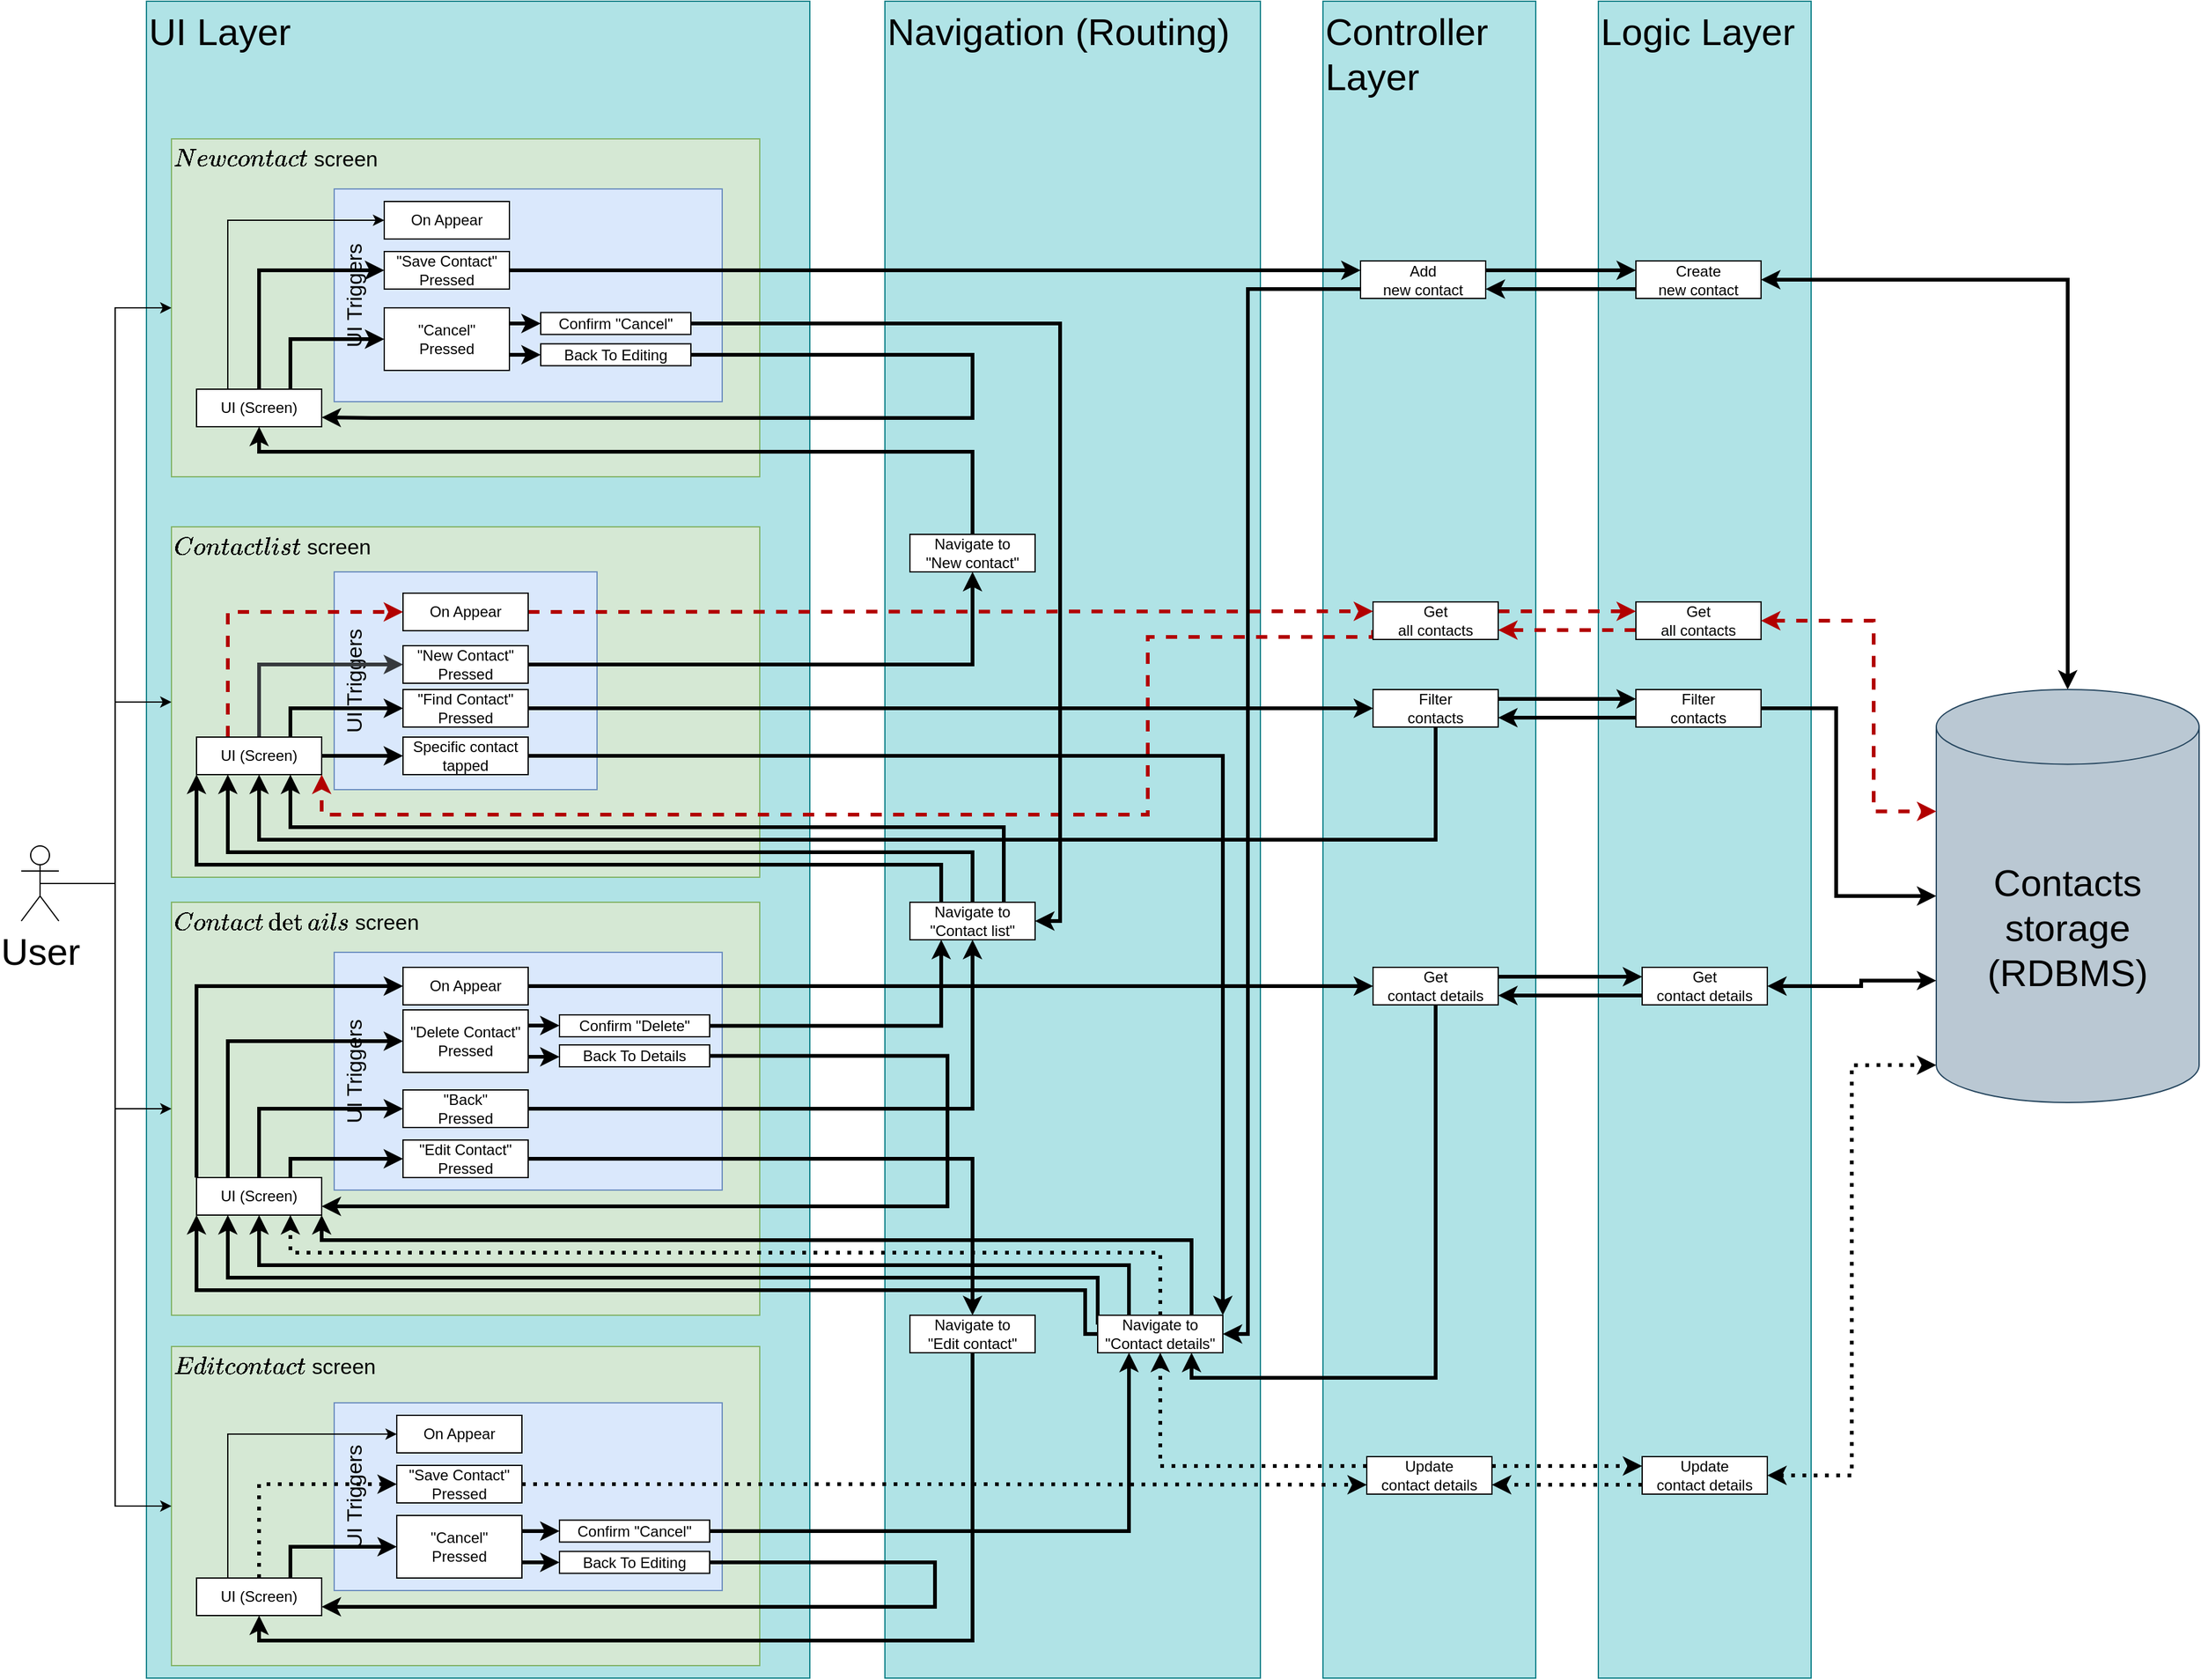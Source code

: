 <mxfile version="28.0.6">
  <diagram name="Page-1" id="2U7bx9sTgGIVZ18ZlF7P">
    <mxGraphModel dx="2534" dy="2519" grid="1" gridSize="10" guides="1" tooltips="1" connect="1" arrows="1" fold="1" page="1" pageScale="1" pageWidth="827" pageHeight="1169" math="0" shadow="0">
      <root>
        <mxCell id="0" />
        <mxCell id="1" parent="0" />
        <mxCell id="KaE88iM0_PVqmyiEvvHB-8" value="&lt;font style=&quot;font-size: 30px;&quot;&gt;Logic Layer&lt;/font&gt;" style="rounded=0;whiteSpace=wrap;html=1;align=left;verticalAlign=top;fillColor=#b0e3e6;strokeColor=#0e8088;" vertex="1" parent="1">
          <mxGeometry x="520" y="-600" width="170" height="1340" as="geometry" />
        </mxCell>
        <mxCell id="KaE88iM0_PVqmyiEvvHB-73" value="&lt;font style=&quot;font-size: 30px;&quot;&gt;Navigation (Routing)&lt;/font&gt;" style="rounded=0;whiteSpace=wrap;html=1;align=left;verticalAlign=top;fillColor=#b0e3e6;strokeColor=#0e8088;" vertex="1" parent="1">
          <mxGeometry x="-50" y="-600" width="300" height="1340" as="geometry" />
        </mxCell>
        <mxCell id="KaE88iM0_PVqmyiEvvHB-1" value="&lt;font style=&quot;font-size: 30px;&quot;&gt;UI Layer&lt;/font&gt;" style="rounded=0;whiteSpace=wrap;html=1;align=left;verticalAlign=top;fillColor=#b0e3e6;strokeColor=#0e8088;" vertex="1" parent="1">
          <mxGeometry x="-640" y="-600" width="530" height="1340" as="geometry" />
        </mxCell>
        <mxCell id="KaE88iM0_PVqmyiEvvHB-138" value="&lt;font style=&quot;font-size: 17px;&quot;&gt;`Edit contact` screen&lt;/font&gt;" style="rounded=0;whiteSpace=wrap;html=1;align=left;verticalAlign=top;fillColor=#d5e8d4;strokeColor=#82b366;" vertex="1" parent="1">
          <mxGeometry x="-620" y="475" width="470" height="255" as="geometry" />
        </mxCell>
        <mxCell id="KaE88iM0_PVqmyiEvvHB-140" value="&lt;font style=&quot;font-size: 17px;&quot;&gt;UI Triggers&lt;/font&gt;" style="rounded=0;whiteSpace=wrap;html=1;align=center;verticalAlign=top;fillColor=#dae8fc;strokeColor=#6c8ebf;horizontal=0;" vertex="1" parent="1">
          <mxGeometry x="-490" y="520" width="310" height="150" as="geometry" />
        </mxCell>
        <mxCell id="KaE88iM0_PVqmyiEvvHB-123" value="&lt;font style=&quot;font-size: 17px;&quot;&gt;`Contact details` screen&lt;/font&gt;" style="rounded=0;whiteSpace=wrap;html=1;align=left;verticalAlign=top;fillColor=#d5e8d4;strokeColor=#82b366;" vertex="1" parent="1">
          <mxGeometry x="-620" y="120" width="470" height="330" as="geometry" />
        </mxCell>
        <mxCell id="KaE88iM0_PVqmyiEvvHB-124" value="&lt;font style=&quot;font-size: 17px;&quot;&gt;UI Triggers&lt;/font&gt;" style="rounded=0;whiteSpace=wrap;html=1;align=center;verticalAlign=top;fillColor=#dae8fc;strokeColor=#6c8ebf;horizontal=0;" vertex="1" parent="1">
          <mxGeometry x="-490" y="160" width="310" height="190" as="geometry" />
        </mxCell>
        <mxCell id="KaE88iM0_PVqmyiEvvHB-120" value="&lt;font style=&quot;font-size: 17px;&quot;&gt;`New contact` screen&lt;/font&gt;" style="rounded=0;whiteSpace=wrap;html=1;align=left;verticalAlign=top;fillColor=#d5e8d4;strokeColor=#82b366;" vertex="1" parent="1">
          <mxGeometry x="-620" y="-490" width="470" height="270" as="geometry" />
        </mxCell>
        <mxCell id="KaE88iM0_PVqmyiEvvHB-121" value="&lt;font style=&quot;font-size: 17px;&quot;&gt;UI Triggers&lt;/font&gt;" style="rounded=0;whiteSpace=wrap;html=1;align=center;verticalAlign=top;fillColor=#dae8fc;strokeColor=#6c8ebf;horizontal=0;" vertex="1" parent="1">
          <mxGeometry x="-490" y="-450" width="310" height="170" as="geometry" />
        </mxCell>
        <mxCell id="KaE88iM0_PVqmyiEvvHB-23" value="&lt;font style=&quot;font-size: 17px;&quot;&gt;`Contact list` screen&lt;/font&gt;" style="rounded=0;whiteSpace=wrap;html=1;align=left;verticalAlign=top;fillColor=#d5e8d4;strokeColor=#82b366;" vertex="1" parent="1">
          <mxGeometry x="-620" y="-180" width="470" height="280" as="geometry" />
        </mxCell>
        <mxCell id="KaE88iM0_PVqmyiEvvHB-94" value="&lt;font style=&quot;font-size: 17px;&quot;&gt;UI Triggers&lt;/font&gt;" style="rounded=0;whiteSpace=wrap;html=1;align=center;verticalAlign=top;fillColor=#dae8fc;strokeColor=#6c8ebf;horizontal=0;" vertex="1" parent="1">
          <mxGeometry x="-490" y="-144" width="210" height="174" as="geometry" />
        </mxCell>
        <mxCell id="KaE88iM0_PVqmyiEvvHB-13" value="&lt;font style=&quot;font-size: 30px;&quot;&gt;Controller Layer&lt;/font&gt;" style="rounded=0;whiteSpace=wrap;html=1;align=left;verticalAlign=top;fillColor=#b0e3e6;strokeColor=#0e8088;" vertex="1" parent="1">
          <mxGeometry x="300" y="-600" width="170" height="1340" as="geometry" />
        </mxCell>
        <mxCell id="KaE88iM0_PVqmyiEvvHB-34" style="edgeStyle=orthogonalEdgeStyle;rounded=0;orthogonalLoop=1;jettySize=auto;html=1;exitX=0.25;exitY=0;exitDx=0;exitDy=0;entryX=0;entryY=0.5;entryDx=0;entryDy=0;fillColor=#e51400;strokeColor=light-dark(#B20000,#66FF66);strokeWidth=3;dashed=1;" edge="1" parent="1" source="KaE88iM0_PVqmyiEvvHB-2" target="KaE88iM0_PVqmyiEvvHB-17">
          <mxGeometry relative="1" as="geometry" />
        </mxCell>
        <mxCell id="KaE88iM0_PVqmyiEvvHB-41" style="edgeStyle=orthogonalEdgeStyle;rounded=0;orthogonalLoop=1;jettySize=auto;html=1;exitX=0.5;exitY=0;exitDx=0;exitDy=0;entryX=0;entryY=0.5;entryDx=0;entryDy=0;fillColor=#ffff88;strokeColor=light-dark(#36393D,#FFFF33);strokeWidth=3;" edge="1" parent="1" source="KaE88iM0_PVqmyiEvvHB-2" target="KaE88iM0_PVqmyiEvvHB-22">
          <mxGeometry relative="1" as="geometry" />
        </mxCell>
        <mxCell id="KaE88iM0_PVqmyiEvvHB-52" style="edgeStyle=orthogonalEdgeStyle;rounded=0;orthogonalLoop=1;jettySize=auto;html=1;exitX=0.75;exitY=0;exitDx=0;exitDy=0;entryX=0;entryY=0.5;entryDx=0;entryDy=0;strokeWidth=3;strokeColor=light-dark(#000000,#3333FF);" edge="1" parent="1" source="KaE88iM0_PVqmyiEvvHB-2" target="KaE88iM0_PVqmyiEvvHB-32">
          <mxGeometry relative="1" as="geometry">
            <Array as="points">
              <mxPoint x="-525" y="-35" />
            </Array>
          </mxGeometry>
        </mxCell>
        <mxCell id="KaE88iM0_PVqmyiEvvHB-108" style="edgeStyle=orthogonalEdgeStyle;rounded=0;orthogonalLoop=1;jettySize=auto;html=1;exitX=1;exitY=0.5;exitDx=0;exitDy=0;entryX=0;entryY=0.5;entryDx=0;entryDy=0;strokeColor=light-dark(#000000,#FF0000);strokeWidth=3;" edge="1" parent="1" source="KaE88iM0_PVqmyiEvvHB-2" target="KaE88iM0_PVqmyiEvvHB-107">
          <mxGeometry relative="1" as="geometry" />
        </mxCell>
        <mxCell id="KaE88iM0_PVqmyiEvvHB-2" value="UI (Screen)" style="rounded=0;whiteSpace=wrap;html=1;align=center;verticalAlign=middle;" vertex="1" parent="1">
          <mxGeometry x="-600" y="-12" width="100" height="30" as="geometry" />
        </mxCell>
        <mxCell id="KaE88iM0_PVqmyiEvvHB-167" style="edgeStyle=orthogonalEdgeStyle;rounded=0;orthogonalLoop=1;jettySize=auto;html=1;exitX=0.5;exitY=0.5;exitDx=0;exitDy=0;exitPerimeter=0;entryX=0;entryY=0.5;entryDx=0;entryDy=0;" edge="1" parent="1" source="KaE88iM0_PVqmyiEvvHB-3" target="KaE88iM0_PVqmyiEvvHB-120">
          <mxGeometry relative="1" as="geometry" />
        </mxCell>
        <mxCell id="KaE88iM0_PVqmyiEvvHB-168" style="edgeStyle=orthogonalEdgeStyle;rounded=0;orthogonalLoop=1;jettySize=auto;html=1;exitX=0.5;exitY=0.5;exitDx=0;exitDy=0;exitPerimeter=0;entryX=0;entryY=0.5;entryDx=0;entryDy=0;" edge="1" parent="1" source="KaE88iM0_PVqmyiEvvHB-3" target="KaE88iM0_PVqmyiEvvHB-23">
          <mxGeometry relative="1" as="geometry" />
        </mxCell>
        <mxCell id="KaE88iM0_PVqmyiEvvHB-169" style="edgeStyle=orthogonalEdgeStyle;rounded=0;orthogonalLoop=1;jettySize=auto;html=1;exitX=0.5;exitY=0.5;exitDx=0;exitDy=0;exitPerimeter=0;entryX=0;entryY=0.5;entryDx=0;entryDy=0;" edge="1" parent="1" source="KaE88iM0_PVqmyiEvvHB-3" target="KaE88iM0_PVqmyiEvvHB-123">
          <mxGeometry relative="1" as="geometry" />
        </mxCell>
        <mxCell id="KaE88iM0_PVqmyiEvvHB-170" style="edgeStyle=orthogonalEdgeStyle;rounded=0;orthogonalLoop=1;jettySize=auto;html=1;exitX=0.5;exitY=0.5;exitDx=0;exitDy=0;exitPerimeter=0;entryX=0;entryY=0.5;entryDx=0;entryDy=0;" edge="1" parent="1" source="KaE88iM0_PVqmyiEvvHB-3" target="KaE88iM0_PVqmyiEvvHB-138">
          <mxGeometry relative="1" as="geometry" />
        </mxCell>
        <mxCell id="KaE88iM0_PVqmyiEvvHB-3" value="&lt;font style=&quot;font-size: 30px;&quot;&gt;User&lt;/font&gt;" style="shape=umlActor;verticalLabelPosition=bottom;verticalAlign=top;html=1;outlineConnect=0;" vertex="1" parent="1">
          <mxGeometry x="-740" y="75" width="30" height="60" as="geometry" />
        </mxCell>
        <mxCell id="KaE88iM0_PVqmyiEvvHB-112" style="edgeStyle=orthogonalEdgeStyle;rounded=0;orthogonalLoop=1;jettySize=auto;html=1;exitX=0;exitY=0;exitDx=0;exitDy=0;entryX=0;entryY=0.5;entryDx=0;entryDy=0;strokeColor=light-dark(#000000,#CCFF99);strokeWidth=3;" edge="1" parent="1" source="KaE88iM0_PVqmyiEvvHB-4" target="KaE88iM0_PVqmyiEvvHB-21">
          <mxGeometry relative="1" as="geometry" />
        </mxCell>
        <mxCell id="KaE88iM0_PVqmyiEvvHB-131" style="edgeStyle=orthogonalEdgeStyle;rounded=0;orthogonalLoop=1;jettySize=auto;html=1;exitX=0.25;exitY=0;exitDx=0;exitDy=0;entryX=0;entryY=0.5;entryDx=0;entryDy=0;strokeColor=light-dark(#000000,#33FFFF);strokeWidth=3;" edge="1" parent="1" source="KaE88iM0_PVqmyiEvvHB-4" target="KaE88iM0_PVqmyiEvvHB-158">
          <mxGeometry relative="1" as="geometry" />
        </mxCell>
        <mxCell id="KaE88iM0_PVqmyiEvvHB-132" style="edgeStyle=orthogonalEdgeStyle;rounded=0;orthogonalLoop=1;jettySize=auto;html=1;exitX=0.75;exitY=0;exitDx=0;exitDy=0;entryX=0;entryY=0.5;entryDx=0;entryDy=0;strokeColor=light-dark(#000000,#9999FF);strokeWidth=3;" edge="1" parent="1" source="KaE88iM0_PVqmyiEvvHB-4" target="KaE88iM0_PVqmyiEvvHB-25">
          <mxGeometry relative="1" as="geometry">
            <Array as="points">
              <mxPoint x="-525" y="325" />
            </Array>
          </mxGeometry>
        </mxCell>
        <mxCell id="KaE88iM0_PVqmyiEvvHB-133" style="edgeStyle=orthogonalEdgeStyle;rounded=0;orthogonalLoop=1;jettySize=auto;html=1;entryX=0;entryY=0.5;entryDx=0;entryDy=0;exitX=0.5;exitY=0;exitDx=0;exitDy=0;strokeColor=light-dark(#000000,#006600);strokeWidth=3;" edge="1" parent="1" source="KaE88iM0_PVqmyiEvvHB-4" target="KaE88iM0_PVqmyiEvvHB-30">
          <mxGeometry relative="1" as="geometry">
            <Array as="points" />
          </mxGeometry>
        </mxCell>
        <mxCell id="KaE88iM0_PVqmyiEvvHB-4" value="UI (Screen)" style="rounded=0;whiteSpace=wrap;html=1;" vertex="1" parent="1">
          <mxGeometry x="-600" y="340" width="100" height="30" as="geometry" />
        </mxCell>
        <mxCell id="KaE88iM0_PVqmyiEvvHB-103" style="edgeStyle=orthogonalEdgeStyle;rounded=0;orthogonalLoop=1;jettySize=auto;html=1;strokeColor=light-dark(#000000,#FF8000);exitX=0;exitY=0.75;exitDx=0;exitDy=0;entryX=1;entryY=0.75;entryDx=0;entryDy=0;strokeWidth=3;" edge="1" parent="1" source="KaE88iM0_PVqmyiEvvHB-5" target="KaE88iM0_PVqmyiEvvHB-98">
          <mxGeometry relative="1" as="geometry">
            <mxPoint x="700" y="-340" as="sourcePoint" />
            <mxPoint x="520" y="-340" as="targetPoint" />
            <Array as="points">
              <mxPoint x="460" y="-370" />
              <mxPoint x="460" y="-370" />
            </Array>
          </mxGeometry>
        </mxCell>
        <mxCell id="KaE88iM0_PVqmyiEvvHB-5" value="Create&lt;div&gt;new contact&lt;/div&gt;" style="rounded=0;whiteSpace=wrap;html=1;" vertex="1" parent="1">
          <mxGeometry x="550" y="-392.5" width="100" height="30" as="geometry" />
        </mxCell>
        <mxCell id="KaE88iM0_PVqmyiEvvHB-102" style="edgeStyle=orthogonalEdgeStyle;rounded=0;orthogonalLoop=1;jettySize=auto;html=1;exitX=0.5;exitY=0;exitDx=0;exitDy=0;exitPerimeter=0;entryX=1;entryY=0.5;entryDx=0;entryDy=0;strokeColor=light-dark(#000000,#FF8000);strokeWidth=3;startArrow=classic;startFill=1;" edge="1" parent="1" source="KaE88iM0_PVqmyiEvvHB-6" target="KaE88iM0_PVqmyiEvvHB-5">
          <mxGeometry relative="1" as="geometry" />
        </mxCell>
        <mxCell id="KaE88iM0_PVqmyiEvvHB-6" value="&lt;font style=&quot;font-size: 30px;&quot;&gt;Contacts storage&lt;/font&gt;&lt;div&gt;&lt;font style=&quot;font-size: 30px;&quot;&gt;(RDBMS)&lt;/font&gt;&lt;/div&gt;" style="shape=cylinder3;whiteSpace=wrap;html=1;boundedLbl=1;backgroundOutline=1;size=29.846;fillColor=#bac8d3;strokeColor=#23445d;" vertex="1" parent="1">
          <mxGeometry x="790" y="-50" width="210" height="330" as="geometry" />
        </mxCell>
        <mxCell id="KaE88iM0_PVqmyiEvvHB-116" style="edgeStyle=orthogonalEdgeStyle;rounded=0;orthogonalLoop=1;jettySize=auto;html=1;exitX=0;exitY=0.75;exitDx=0;exitDy=0;entryX=1;entryY=0.75;entryDx=0;entryDy=0;strokeColor=light-dark(#000000,#CCFF99);strokeWidth=3;" edge="1" parent="1" source="KaE88iM0_PVqmyiEvvHB-9" target="KaE88iM0_PVqmyiEvvHB-113">
          <mxGeometry relative="1" as="geometry">
            <Array as="points" />
          </mxGeometry>
        </mxCell>
        <mxCell id="KaE88iM0_PVqmyiEvvHB-9" value="Get&lt;div&gt;contact details&lt;/div&gt;" style="rounded=0;whiteSpace=wrap;html=1;" vertex="1" parent="1">
          <mxGeometry x="555" y="172" width="100" height="30" as="geometry" />
        </mxCell>
        <mxCell id="KaE88iM0_PVqmyiEvvHB-39" style="edgeStyle=orthogonalEdgeStyle;rounded=0;orthogonalLoop=1;jettySize=auto;html=1;exitX=0;exitY=0.75;exitDx=0;exitDy=0;entryX=1;entryY=0.75;entryDx=0;entryDy=0;fillColor=#e51400;strokeColor=light-dark(#B20000,#66FF66);strokeWidth=3;dashed=1;" edge="1" parent="1" source="KaE88iM0_PVqmyiEvvHB-10" target="KaE88iM0_PVqmyiEvvHB-18">
          <mxGeometry relative="1" as="geometry" />
        </mxCell>
        <mxCell id="KaE88iM0_PVqmyiEvvHB-10" value="Get&lt;div&gt;all contacts&lt;/div&gt;" style="rounded=0;whiteSpace=wrap;html=1;" vertex="1" parent="1">
          <mxGeometry x="550" y="-120" width="100" height="30" as="geometry" />
        </mxCell>
        <mxCell id="KaE88iM0_PVqmyiEvvHB-148" style="edgeStyle=orthogonalEdgeStyle;rounded=0;orthogonalLoop=1;jettySize=auto;html=1;exitX=0;exitY=0.25;exitDx=0;exitDy=0;entryX=0.5;entryY=1;entryDx=0;entryDy=0;strokeColor=light-dark(#000000,#FF33FF);strokeWidth=3;dashed=1;dashPattern=1 2;" edge="1" parent="1" source="KaE88iM0_PVqmyiEvvHB-11" target="KaE88iM0_PVqmyiEvvHB-147">
          <mxGeometry relative="1" as="geometry" />
        </mxCell>
        <mxCell id="KaE88iM0_PVqmyiEvvHB-183" style="edgeStyle=orthogonalEdgeStyle;rounded=0;orthogonalLoop=1;jettySize=auto;html=1;exitX=1;exitY=0.25;exitDx=0;exitDy=0;entryX=0;entryY=0.25;entryDx=0;entryDy=0;strokeColor=light-dark(#000000,#FF33FF);strokeWidth=3;dashed=1;dashPattern=1 2;" edge="1" parent="1" source="KaE88iM0_PVqmyiEvvHB-11" target="KaE88iM0_PVqmyiEvvHB-182">
          <mxGeometry relative="1" as="geometry" />
        </mxCell>
        <mxCell id="KaE88iM0_PVqmyiEvvHB-11" value="Update&lt;div&gt;contact details&lt;/div&gt;" style="rounded=0;whiteSpace=wrap;html=1;" vertex="1" parent="1">
          <mxGeometry x="335" y="563" width="100" height="30" as="geometry" />
        </mxCell>
        <mxCell id="KaE88iM0_PVqmyiEvvHB-35" style="edgeStyle=orthogonalEdgeStyle;rounded=0;orthogonalLoop=1;jettySize=auto;html=1;exitX=1;exitY=0.5;exitDx=0;exitDy=0;entryX=0;entryY=0.25;entryDx=0;entryDy=0;fillColor=#e51400;strokeColor=light-dark(#B20000,#66FF66);strokeWidth=3;dashed=1;" edge="1" parent="1" source="KaE88iM0_PVqmyiEvvHB-17" target="KaE88iM0_PVqmyiEvvHB-18">
          <mxGeometry relative="1" as="geometry">
            <Array as="points">
              <mxPoint x="340" y="-112" />
            </Array>
          </mxGeometry>
        </mxCell>
        <mxCell id="KaE88iM0_PVqmyiEvvHB-17" value="On Appear" style="rounded=0;whiteSpace=wrap;html=1;" vertex="1" parent="1">
          <mxGeometry x="-435" y="-127" width="100" height="30" as="geometry" />
        </mxCell>
        <mxCell id="KaE88iM0_PVqmyiEvvHB-36" style="edgeStyle=orthogonalEdgeStyle;rounded=0;orthogonalLoop=1;jettySize=auto;html=1;exitX=1;exitY=0.25;exitDx=0;exitDy=0;entryX=0;entryY=0.25;entryDx=0;entryDy=0;fillColor=#e51400;strokeColor=light-dark(#B20000,#66FF66);strokeWidth=3;dashed=1;" edge="1" parent="1" source="KaE88iM0_PVqmyiEvvHB-18" target="KaE88iM0_PVqmyiEvvHB-10">
          <mxGeometry relative="1" as="geometry" />
        </mxCell>
        <mxCell id="KaE88iM0_PVqmyiEvvHB-71" style="edgeStyle=orthogonalEdgeStyle;rounded=0;orthogonalLoop=1;jettySize=auto;html=1;exitX=0;exitY=0.75;exitDx=0;exitDy=0;entryX=1;entryY=1;entryDx=0;entryDy=0;fillColor=#e51400;strokeColor=light-dark(#B20000,#66FF66);strokeWidth=3;dashed=1;" edge="1" parent="1" source="KaE88iM0_PVqmyiEvvHB-18" target="KaE88iM0_PVqmyiEvvHB-2">
          <mxGeometry relative="1" as="geometry">
            <mxPoint x="-150" y="110" as="targetPoint" />
            <Array as="points">
              <mxPoint x="340" y="-92" />
              <mxPoint x="160" y="-92" />
              <mxPoint x="160" y="50" />
              <mxPoint x="-500" y="50" />
            </Array>
          </mxGeometry>
        </mxCell>
        <mxCell id="KaE88iM0_PVqmyiEvvHB-18" value="Get&lt;div&gt;all contacts&lt;/div&gt;" style="rounded=0;whiteSpace=wrap;html=1;" vertex="1" parent="1">
          <mxGeometry x="340" y="-120" width="100" height="30" as="geometry" />
        </mxCell>
        <mxCell id="KaE88iM0_PVqmyiEvvHB-114" style="edgeStyle=orthogonalEdgeStyle;rounded=0;orthogonalLoop=1;jettySize=auto;html=1;exitX=1;exitY=0.5;exitDx=0;exitDy=0;entryX=0;entryY=0.5;entryDx=0;entryDy=0;strokeColor=light-dark(#000000,#CCFF99);strokeWidth=3;" edge="1" parent="1" source="KaE88iM0_PVqmyiEvvHB-21" target="KaE88iM0_PVqmyiEvvHB-113">
          <mxGeometry relative="1" as="geometry" />
        </mxCell>
        <mxCell id="KaE88iM0_PVqmyiEvvHB-21" value="On Appear" style="rounded=0;whiteSpace=wrap;html=1;" vertex="1" parent="1">
          <mxGeometry x="-435" y="172" width="100" height="30" as="geometry" />
        </mxCell>
        <mxCell id="KaE88iM0_PVqmyiEvvHB-91" style="edgeStyle=orthogonalEdgeStyle;rounded=0;orthogonalLoop=1;jettySize=auto;html=1;exitX=1;exitY=0.5;exitDx=0;exitDy=0;strokeColor=light-dark(#000000,#FFFF33);entryX=0.5;entryY=1;entryDx=0;entryDy=0;strokeWidth=3;" edge="1" parent="1" source="KaE88iM0_PVqmyiEvvHB-22" target="KaE88iM0_PVqmyiEvvHB-43">
          <mxGeometry relative="1" as="geometry">
            <mxPoint x="340" y="-170" as="targetPoint" />
            <Array as="points">
              <mxPoint x="20" y="-70" />
            </Array>
          </mxGeometry>
        </mxCell>
        <mxCell id="KaE88iM0_PVqmyiEvvHB-22" value="&quot;New Contact&quot;&lt;div&gt;Pressed&lt;/div&gt;" style="rounded=0;whiteSpace=wrap;html=1;" vertex="1" parent="1">
          <mxGeometry x="-435" y="-85" width="100" height="30" as="geometry" />
        </mxCell>
        <mxCell id="KaE88iM0_PVqmyiEvvHB-135" style="edgeStyle=orthogonalEdgeStyle;rounded=0;orthogonalLoop=1;jettySize=auto;html=1;exitX=1;exitY=0.5;exitDx=0;exitDy=0;entryX=0.5;entryY=0;entryDx=0;entryDy=0;strokeColor=light-dark(#000000,#9999FF);strokeWidth=3;" edge="1" parent="1" source="KaE88iM0_PVqmyiEvvHB-25" target="KaE88iM0_PVqmyiEvvHB-134">
          <mxGeometry relative="1" as="geometry" />
        </mxCell>
        <mxCell id="KaE88iM0_PVqmyiEvvHB-25" value="&quot;Edit Contact&quot;&lt;div&gt;Pressed&lt;/div&gt;" style="rounded=0;whiteSpace=wrap;html=1;" vertex="1" parent="1">
          <mxGeometry x="-435" y="310" width="100" height="30" as="geometry" />
        </mxCell>
        <mxCell id="KaE88iM0_PVqmyiEvvHB-51" style="edgeStyle=orthogonalEdgeStyle;rounded=0;orthogonalLoop=1;jettySize=auto;html=1;exitX=0.25;exitY=0;exitDx=0;exitDy=0;entryX=0;entryY=0.5;entryDx=0;entryDy=0;" edge="1" parent="1" source="KaE88iM0_PVqmyiEvvHB-26" target="KaE88iM0_PVqmyiEvvHB-27">
          <mxGeometry relative="1" as="geometry" />
        </mxCell>
        <mxCell id="KaE88iM0_PVqmyiEvvHB-65" style="edgeStyle=orthogonalEdgeStyle;rounded=0;orthogonalLoop=1;jettySize=auto;html=1;exitX=0.75;exitY=0;exitDx=0;exitDy=0;entryX=0;entryY=0.5;entryDx=0;entryDy=0;strokeColor=light-dark(#000000,#0000FF);strokeWidth=3;" edge="1" parent="1" source="KaE88iM0_PVqmyiEvvHB-26" target="KaE88iM0_PVqmyiEvvHB-143">
          <mxGeometry relative="1" as="geometry">
            <mxPoint x="-250" y="640" as="targetPoint" />
          </mxGeometry>
        </mxCell>
        <mxCell id="KaE88iM0_PVqmyiEvvHB-26" value="UI (Screen)" style="rounded=0;whiteSpace=wrap;html=1;align=center;verticalAlign=middle;" vertex="1" parent="1">
          <mxGeometry x="-600" y="660" width="100" height="30" as="geometry" />
        </mxCell>
        <mxCell id="KaE88iM0_PVqmyiEvvHB-27" value="On Appear" style="rounded=0;whiteSpace=wrap;html=1;" vertex="1" parent="1">
          <mxGeometry x="-440" y="530" width="100" height="30" as="geometry" />
        </mxCell>
        <mxCell id="KaE88iM0_PVqmyiEvvHB-146" style="edgeStyle=orthogonalEdgeStyle;rounded=0;orthogonalLoop=1;jettySize=auto;html=1;exitX=1;exitY=0.5;exitDx=0;exitDy=0;entryX=0;entryY=0.75;entryDx=0;entryDy=0;strokeColor=light-dark(#000000,#FF33FF);strokeWidth=3;dashed=1;dashPattern=1 2;" edge="1" parent="1" source="KaE88iM0_PVqmyiEvvHB-28" target="KaE88iM0_PVqmyiEvvHB-11">
          <mxGeometry relative="1" as="geometry" />
        </mxCell>
        <mxCell id="KaE88iM0_PVqmyiEvvHB-28" value="&quot;Save Contact&quot;&lt;div&gt;Pressed&lt;/div&gt;" style="rounded=0;whiteSpace=wrap;html=1;" vertex="1" parent="1">
          <mxGeometry x="-440" y="570" width="100" height="30" as="geometry" />
        </mxCell>
        <mxCell id="KaE88iM0_PVqmyiEvvHB-154" style="edgeStyle=orthogonalEdgeStyle;rounded=0;orthogonalLoop=1;jettySize=auto;html=1;exitX=1;exitY=0.5;exitDx=0;exitDy=0;entryX=0.5;entryY=1;entryDx=0;entryDy=0;strokeColor=light-dark(#000000,#006600);strokeWidth=3;" edge="1" parent="1" source="KaE88iM0_PVqmyiEvvHB-30" target="KaE88iM0_PVqmyiEvvHB-153">
          <mxGeometry relative="1" as="geometry" />
        </mxCell>
        <mxCell id="KaE88iM0_PVqmyiEvvHB-30" value="&quot;Back&quot;&lt;div&gt;Pressed&lt;/div&gt;" style="rounded=0;whiteSpace=wrap;html=1;" vertex="1" parent="1">
          <mxGeometry x="-435" y="270" width="100" height="30" as="geometry" />
        </mxCell>
        <mxCell id="KaE88iM0_PVqmyiEvvHB-126" style="edgeStyle=orthogonalEdgeStyle;rounded=0;orthogonalLoop=1;jettySize=auto;html=1;exitX=1;exitY=0.5;exitDx=0;exitDy=0;entryX=0;entryY=0.5;entryDx=0;entryDy=0;strokeWidth=3;strokeColor=light-dark(#000000,#3333FF);" edge="1" parent="1" source="KaE88iM0_PVqmyiEvvHB-32" target="KaE88iM0_PVqmyiEvvHB-129">
          <mxGeometry relative="1" as="geometry">
            <Array as="points">
              <mxPoint x="310" y="-35" />
              <mxPoint x="310" y="-35" />
            </Array>
          </mxGeometry>
        </mxCell>
        <mxCell id="KaE88iM0_PVqmyiEvvHB-32" value="&quot;Find Contact&quot;&lt;div&gt;Pressed&lt;/div&gt;" style="rounded=0;whiteSpace=wrap;html=1;" vertex="1" parent="1">
          <mxGeometry x="-435" y="-50" width="100" height="30" as="geometry" />
        </mxCell>
        <mxCell id="KaE88iM0_PVqmyiEvvHB-37" style="edgeStyle=orthogonalEdgeStyle;rounded=0;orthogonalLoop=1;jettySize=auto;html=1;exitX=1;exitY=0.5;exitDx=0;exitDy=0;entryX=0;entryY=0;entryDx=0;entryDy=97.423;entryPerimeter=0;fillColor=#e51400;strokeColor=light-dark(#B20000,#66FF66);strokeWidth=3;dashed=1;startArrow=classic;startFill=1;" edge="1" parent="1" source="KaE88iM0_PVqmyiEvvHB-10" target="KaE88iM0_PVqmyiEvvHB-6">
          <mxGeometry relative="1" as="geometry">
            <Array as="points">
              <mxPoint x="740" y="-105" />
              <mxPoint x="740" y="47" />
            </Array>
          </mxGeometry>
        </mxCell>
        <mxCell id="KaE88iM0_PVqmyiEvvHB-78" style="edgeStyle=orthogonalEdgeStyle;rounded=0;orthogonalLoop=1;jettySize=auto;html=1;exitX=0.5;exitY=0;exitDx=0;exitDy=0;entryX=0.5;entryY=1;entryDx=0;entryDy=0;strokeColor=light-dark(#000000,#FFFF33);strokeWidth=3;" edge="1" parent="1" source="KaE88iM0_PVqmyiEvvHB-43" target="KaE88iM0_PVqmyiEvvHB-68">
          <mxGeometry relative="1" as="geometry">
            <mxPoint x="-150" y="705" as="targetPoint" />
            <Array as="points">
              <mxPoint x="20" y="-240" />
              <mxPoint x="-550" y="-240" />
            </Array>
          </mxGeometry>
        </mxCell>
        <mxCell id="KaE88iM0_PVqmyiEvvHB-43" value="Navigate to&lt;div&gt;&quot;New contact&quot;&lt;/div&gt;" style="rounded=0;whiteSpace=wrap;html=1;" vertex="1" parent="1">
          <mxGeometry x="-30" y="-174" width="100" height="30" as="geometry" />
        </mxCell>
        <mxCell id="KaE88iM0_PVqmyiEvvHB-80" style="edgeStyle=orthogonalEdgeStyle;rounded=0;orthogonalLoop=1;jettySize=auto;html=1;exitX=0.75;exitY=0;exitDx=0;exitDy=0;entryX=0;entryY=0.5;entryDx=0;entryDy=0;strokeColor=light-dark(#000000,#CC00CC);strokeWidth=3;" edge="1" parent="1" source="KaE88iM0_PVqmyiEvvHB-68" target="KaE88iM0_PVqmyiEvvHB-79">
          <mxGeometry relative="1" as="geometry" />
        </mxCell>
        <mxCell id="KaE88iM0_PVqmyiEvvHB-90" style="edgeStyle=orthogonalEdgeStyle;rounded=0;orthogonalLoop=1;jettySize=auto;html=1;exitX=0.25;exitY=0;exitDx=0;exitDy=0;entryX=0;entryY=0.5;entryDx=0;entryDy=0;strokeColor=light-dark(#000000,#FFFFFF);" edge="1" parent="1" source="KaE88iM0_PVqmyiEvvHB-68" target="KaE88iM0_PVqmyiEvvHB-89">
          <mxGeometry relative="1" as="geometry" />
        </mxCell>
        <mxCell id="KaE88iM0_PVqmyiEvvHB-97" style="edgeStyle=orthogonalEdgeStyle;rounded=0;orthogonalLoop=1;jettySize=auto;html=1;exitX=0.5;exitY=0;exitDx=0;exitDy=0;entryX=0;entryY=0.5;entryDx=0;entryDy=0;strokeColor=light-dark(#000000,#FF8000);strokeWidth=3;" edge="1" parent="1" source="KaE88iM0_PVqmyiEvvHB-68" target="KaE88iM0_PVqmyiEvvHB-96">
          <mxGeometry relative="1" as="geometry" />
        </mxCell>
        <mxCell id="KaE88iM0_PVqmyiEvvHB-68" value="UI (Screen)" style="rounded=0;whiteSpace=wrap;html=1;align=center;verticalAlign=middle;" vertex="1" parent="1">
          <mxGeometry x="-600" y="-290" width="100" height="30" as="geometry" />
        </mxCell>
        <mxCell id="KaE88iM0_PVqmyiEvvHB-84" style="edgeStyle=orthogonalEdgeStyle;rounded=0;orthogonalLoop=1;jettySize=auto;html=1;exitX=1;exitY=0.25;exitDx=0;exitDy=0;entryX=0;entryY=0.5;entryDx=0;entryDy=0;strokeColor=light-dark(#000000,#CC00CC);strokeWidth=3;" edge="1" parent="1" source="KaE88iM0_PVqmyiEvvHB-79" target="KaE88iM0_PVqmyiEvvHB-81">
          <mxGeometry relative="1" as="geometry" />
        </mxCell>
        <mxCell id="KaE88iM0_PVqmyiEvvHB-85" style="edgeStyle=orthogonalEdgeStyle;rounded=0;orthogonalLoop=1;jettySize=auto;html=1;exitX=1;exitY=0.75;exitDx=0;exitDy=0;entryX=0;entryY=0.5;entryDx=0;entryDy=0;strokeColor=light-dark(#000000,#CC00CC);strokeWidth=3;" edge="1" parent="1" source="KaE88iM0_PVqmyiEvvHB-79" target="KaE88iM0_PVqmyiEvvHB-82">
          <mxGeometry relative="1" as="geometry" />
        </mxCell>
        <mxCell id="KaE88iM0_PVqmyiEvvHB-79" value="&quot;Cancel&quot;&lt;div&gt;Pressed&lt;/div&gt;" style="rounded=0;whiteSpace=wrap;html=1;" vertex="1" parent="1">
          <mxGeometry x="-450" y="-355" width="100" height="50" as="geometry" />
        </mxCell>
        <mxCell id="KaE88iM0_PVqmyiEvvHB-87" style="edgeStyle=orthogonalEdgeStyle;rounded=0;orthogonalLoop=1;jettySize=auto;html=1;exitX=1;exitY=0.5;exitDx=0;exitDy=0;entryX=1;entryY=0.5;entryDx=0;entryDy=0;strokeColor=light-dark(#000000,#CC00CC);strokeWidth=3;" edge="1" parent="1" source="KaE88iM0_PVqmyiEvvHB-81" target="KaE88iM0_PVqmyiEvvHB-153">
          <mxGeometry relative="1" as="geometry" />
        </mxCell>
        <mxCell id="KaE88iM0_PVqmyiEvvHB-81" value="Confirm &quot;Cancel&quot;" style="rounded=0;whiteSpace=wrap;html=1;" vertex="1" parent="1">
          <mxGeometry x="-325" y="-351.25" width="120" height="17.5" as="geometry" />
        </mxCell>
        <mxCell id="KaE88iM0_PVqmyiEvvHB-83" style="edgeStyle=orthogonalEdgeStyle;rounded=0;orthogonalLoop=1;jettySize=auto;html=1;exitX=1;exitY=0.5;exitDx=0;exitDy=0;entryX=1;entryY=0.75;entryDx=0;entryDy=0;strokeColor=light-dark(#000000,#CC00CC);strokeWidth=3;" edge="1" parent="1" source="KaE88iM0_PVqmyiEvvHB-82" target="KaE88iM0_PVqmyiEvvHB-68">
          <mxGeometry relative="1" as="geometry">
            <mxPoint x="-150" y="-225" as="targetPoint" />
            <Array as="points">
              <mxPoint x="20" y="-317" />
              <mxPoint x="20" y="-267" />
              <mxPoint x="-460" y="-267" />
            </Array>
          </mxGeometry>
        </mxCell>
        <mxCell id="KaE88iM0_PVqmyiEvvHB-82" value="Back To Editing" style="rounded=0;whiteSpace=wrap;html=1;" vertex="1" parent="1">
          <mxGeometry x="-325" y="-326.25" width="120" height="17.5" as="geometry" />
        </mxCell>
        <mxCell id="KaE88iM0_PVqmyiEvvHB-88" style="edgeStyle=orthogonalEdgeStyle;rounded=0;orthogonalLoop=1;jettySize=auto;html=1;strokeColor=light-dark(#000000,#CC00CC);entryX=0.75;entryY=1;entryDx=0;entryDy=0;exitX=0.75;exitY=0;exitDx=0;exitDy=0;strokeWidth=3;" edge="1" parent="1" source="KaE88iM0_PVqmyiEvvHB-153" target="KaE88iM0_PVqmyiEvvHB-2">
          <mxGeometry relative="1" as="geometry">
            <mxPoint x="250" y="-240" as="sourcePoint" />
            <mxPoint x="-570" y="100" as="targetPoint" />
            <Array as="points">
              <mxPoint x="45" y="60" />
              <mxPoint x="-525" y="60" />
            </Array>
          </mxGeometry>
        </mxCell>
        <mxCell id="KaE88iM0_PVqmyiEvvHB-89" value="On Appear" style="rounded=0;whiteSpace=wrap;html=1;" vertex="1" parent="1">
          <mxGeometry x="-450" y="-440" width="100" height="30" as="geometry" />
        </mxCell>
        <mxCell id="KaE88iM0_PVqmyiEvvHB-99" style="edgeStyle=orthogonalEdgeStyle;rounded=0;orthogonalLoop=1;jettySize=auto;html=1;exitX=1;exitY=0.5;exitDx=0;exitDy=0;entryX=0;entryY=0.25;entryDx=0;entryDy=0;strokeColor=light-dark(#000000,#FF8000);strokeWidth=3;" edge="1" parent="1" source="KaE88iM0_PVqmyiEvvHB-96" target="KaE88iM0_PVqmyiEvvHB-98">
          <mxGeometry relative="1" as="geometry">
            <Array as="points">
              <mxPoint x="320" y="-385" />
              <mxPoint x="320" y="-385" />
            </Array>
          </mxGeometry>
        </mxCell>
        <mxCell id="KaE88iM0_PVqmyiEvvHB-96" value="&quot;Save Contact&quot;&lt;div&gt;Pressed&lt;/div&gt;" style="rounded=0;whiteSpace=wrap;html=1;" vertex="1" parent="1">
          <mxGeometry x="-450" y="-400" width="100" height="30" as="geometry" />
        </mxCell>
        <mxCell id="KaE88iM0_PVqmyiEvvHB-100" style="edgeStyle=orthogonalEdgeStyle;rounded=0;orthogonalLoop=1;jettySize=auto;html=1;exitX=1;exitY=0.25;exitDx=0;exitDy=0;entryX=0;entryY=0.25;entryDx=0;entryDy=0;strokeColor=light-dark(#000000,#FF8000);strokeWidth=3;" edge="1" parent="1" source="KaE88iM0_PVqmyiEvvHB-98" target="KaE88iM0_PVqmyiEvvHB-5">
          <mxGeometry relative="1" as="geometry" />
        </mxCell>
        <mxCell id="KaE88iM0_PVqmyiEvvHB-104" style="edgeStyle=orthogonalEdgeStyle;rounded=0;orthogonalLoop=1;jettySize=auto;html=1;exitX=0;exitY=0.75;exitDx=0;exitDy=0;entryX=1;entryY=0.5;entryDx=0;entryDy=0;strokeColor=light-dark(#000000,#FF8000);strokeWidth=3;" edge="1" parent="1" source="KaE88iM0_PVqmyiEvvHB-98" target="KaE88iM0_PVqmyiEvvHB-147">
          <mxGeometry relative="1" as="geometry">
            <Array as="points">
              <mxPoint x="240" y="-370" />
              <mxPoint x="240" y="465" />
            </Array>
          </mxGeometry>
        </mxCell>
        <mxCell id="KaE88iM0_PVqmyiEvvHB-98" value="Add&lt;div&gt;new contact&lt;/div&gt;" style="rounded=0;whiteSpace=wrap;html=1;" vertex="1" parent="1">
          <mxGeometry x="330" y="-392.5" width="100" height="30" as="geometry" />
        </mxCell>
        <mxCell id="KaE88iM0_PVqmyiEvvHB-110" style="edgeStyle=orthogonalEdgeStyle;rounded=0;orthogonalLoop=1;jettySize=auto;html=1;exitX=1;exitY=0.5;exitDx=0;exitDy=0;entryX=1;entryY=0;entryDx=0;entryDy=0;strokeColor=light-dark(#000000,#FF0000);strokeWidth=3;" edge="1" parent="1" source="KaE88iM0_PVqmyiEvvHB-107" target="KaE88iM0_PVqmyiEvvHB-147">
          <mxGeometry relative="1" as="geometry">
            <mxPoint x="220" y="210" as="targetPoint" />
            <Array as="points">
              <mxPoint x="220" y="3" />
            </Array>
          </mxGeometry>
        </mxCell>
        <mxCell id="KaE88iM0_PVqmyiEvvHB-107" value="Specific contact&lt;div&gt;tapped&lt;/div&gt;" style="rounded=0;whiteSpace=wrap;html=1;" vertex="1" parent="1">
          <mxGeometry x="-435" y="-12" width="100" height="30" as="geometry" />
        </mxCell>
        <mxCell id="KaE88iM0_PVqmyiEvvHB-111" style="edgeStyle=orthogonalEdgeStyle;rounded=0;orthogonalLoop=1;jettySize=auto;html=1;exitX=0.5;exitY=1;exitDx=0;exitDy=0;entryX=0.75;entryY=1;entryDx=0;entryDy=0;strokeColor=light-dark(#000000,#CCFF99);strokeWidth=3;" edge="1" parent="1" source="KaE88iM0_PVqmyiEvvHB-113" target="KaE88iM0_PVqmyiEvvHB-147">
          <mxGeometry relative="1" as="geometry">
            <Array as="points">
              <mxPoint x="390" y="500" />
              <mxPoint x="195" y="500" />
            </Array>
          </mxGeometry>
        </mxCell>
        <mxCell id="KaE88iM0_PVqmyiEvvHB-125" style="edgeStyle=orthogonalEdgeStyle;rounded=0;orthogonalLoop=1;jettySize=auto;html=1;exitX=0.75;exitY=0;exitDx=0;exitDy=0;entryX=1;entryY=1;entryDx=0;entryDy=0;strokeColor=light-dark(#000000,#FF0000);strokeWidth=3;" edge="1" parent="1" source="KaE88iM0_PVqmyiEvvHB-147" target="KaE88iM0_PVqmyiEvvHB-4">
          <mxGeometry relative="1" as="geometry">
            <Array as="points">
              <mxPoint x="195" y="390" />
              <mxPoint x="-500" y="390" />
            </Array>
          </mxGeometry>
        </mxCell>
        <mxCell id="KaE88iM0_PVqmyiEvvHB-115" style="edgeStyle=orthogonalEdgeStyle;rounded=0;orthogonalLoop=1;jettySize=auto;html=1;exitX=1;exitY=0.25;exitDx=0;exitDy=0;entryX=0;entryY=0.25;entryDx=0;entryDy=0;strokeColor=light-dark(#000000,#CCFF99);strokeWidth=3;" edge="1" parent="1" source="KaE88iM0_PVqmyiEvvHB-113" target="KaE88iM0_PVqmyiEvvHB-9">
          <mxGeometry relative="1" as="geometry" />
        </mxCell>
        <mxCell id="KaE88iM0_PVqmyiEvvHB-113" value="Get&lt;div&gt;contact details&lt;/div&gt;" style="rounded=0;whiteSpace=wrap;html=1;" vertex="1" parent="1">
          <mxGeometry x="340" y="172" width="100" height="30" as="geometry" />
        </mxCell>
        <mxCell id="KaE88iM0_PVqmyiEvvHB-117" style="edgeStyle=orthogonalEdgeStyle;rounded=0;orthogonalLoop=1;jettySize=auto;html=1;exitX=1;exitY=0.5;exitDx=0;exitDy=0;strokeColor=light-dark(#000000,#CCFF99);strokeWidth=3;entryX=0;entryY=0;entryDx=0;entryDy=232.577;entryPerimeter=0;startArrow=classic;startFill=1;" edge="1" parent="1" source="KaE88iM0_PVqmyiEvvHB-9" target="KaE88iM0_PVqmyiEvvHB-6">
          <mxGeometry relative="1" as="geometry">
            <mxPoint x="830" y="260" as="targetPoint" />
            <Array as="points">
              <mxPoint x="730" y="187" />
              <mxPoint x="730" y="183" />
            </Array>
          </mxGeometry>
        </mxCell>
        <mxCell id="KaE88iM0_PVqmyiEvvHB-119" style="edgeStyle=orthogonalEdgeStyle;rounded=0;orthogonalLoop=1;jettySize=auto;html=1;exitX=0.5;exitY=0;exitDx=0;exitDy=0;entryX=0.75;entryY=1;entryDx=0;entryDy=0;strokeColor=light-dark(#000000,#FF33FF);strokeWidth=3;dashed=1;dashPattern=1 2;" edge="1" parent="1" source="KaE88iM0_PVqmyiEvvHB-147" target="KaE88iM0_PVqmyiEvvHB-4">
          <mxGeometry relative="1" as="geometry">
            <Array as="points">
              <mxPoint x="170" y="400" />
              <mxPoint x="-525" y="400" />
            </Array>
          </mxGeometry>
        </mxCell>
        <mxCell id="KaE88iM0_PVqmyiEvvHB-179" style="edgeStyle=orthogonalEdgeStyle;rounded=0;orthogonalLoop=1;jettySize=auto;html=1;exitX=0;exitY=0.75;exitDx=0;exitDy=0;entryX=1;entryY=0.75;entryDx=0;entryDy=0;strokeWidth=3;strokeColor=light-dark(#000000,#3333FF);" edge="1" parent="1" source="KaE88iM0_PVqmyiEvvHB-128" target="KaE88iM0_PVqmyiEvvHB-129">
          <mxGeometry relative="1" as="geometry" />
        </mxCell>
        <mxCell id="KaE88iM0_PVqmyiEvvHB-128" value="Filter&lt;div&gt;contacts&lt;/div&gt;" style="rounded=0;whiteSpace=wrap;html=1;" vertex="1" parent="1">
          <mxGeometry x="550" y="-50" width="100" height="30" as="geometry" />
        </mxCell>
        <mxCell id="KaE88iM0_PVqmyiEvvHB-130" style="edgeStyle=orthogonalEdgeStyle;rounded=0;orthogonalLoop=1;jettySize=auto;html=1;exitX=0.5;exitY=1;exitDx=0;exitDy=0;entryX=0.5;entryY=1;entryDx=0;entryDy=0;strokeWidth=3;strokeColor=light-dark(#000000,#3333FF);" edge="1" parent="1" source="KaE88iM0_PVqmyiEvvHB-129" target="KaE88iM0_PVqmyiEvvHB-2">
          <mxGeometry relative="1" as="geometry">
            <Array as="points">
              <mxPoint x="390" y="70" />
              <mxPoint x="-550" y="70" />
            </Array>
          </mxGeometry>
        </mxCell>
        <mxCell id="KaE88iM0_PVqmyiEvvHB-178" style="edgeStyle=orthogonalEdgeStyle;rounded=0;orthogonalLoop=1;jettySize=auto;html=1;exitX=1;exitY=0.25;exitDx=0;exitDy=0;entryX=0;entryY=0.25;entryDx=0;entryDy=0;strokeWidth=3;strokeColor=light-dark(#000000,#3333FF);" edge="1" parent="1" source="KaE88iM0_PVqmyiEvvHB-129" target="KaE88iM0_PVqmyiEvvHB-128">
          <mxGeometry relative="1" as="geometry" />
        </mxCell>
        <mxCell id="KaE88iM0_PVqmyiEvvHB-129" value="Filter&lt;div&gt;contacts&lt;/div&gt;" style="rounded=0;whiteSpace=wrap;html=1;" vertex="1" parent="1">
          <mxGeometry x="340" y="-50" width="100" height="30" as="geometry" />
        </mxCell>
        <mxCell id="KaE88iM0_PVqmyiEvvHB-137" style="edgeStyle=orthogonalEdgeStyle;rounded=0;orthogonalLoop=1;jettySize=auto;html=1;exitX=0.5;exitY=1;exitDx=0;exitDy=0;entryX=0.5;entryY=1;entryDx=0;entryDy=0;strokeColor=light-dark(#000000,#9999FF);strokeWidth=3;" edge="1" parent="1" source="KaE88iM0_PVqmyiEvvHB-134" target="KaE88iM0_PVqmyiEvvHB-26">
          <mxGeometry relative="1" as="geometry">
            <Array as="points">
              <mxPoint x="20" y="710" />
              <mxPoint x="-550" y="710" />
            </Array>
          </mxGeometry>
        </mxCell>
        <mxCell id="KaE88iM0_PVqmyiEvvHB-134" value="Navigate to&lt;div&gt;&quot;Edit contact&quot;&lt;/div&gt;" style="rounded=0;whiteSpace=wrap;html=1;" vertex="1" parent="1">
          <mxGeometry x="-30" y="450" width="100" height="30" as="geometry" />
        </mxCell>
        <mxCell id="KaE88iM0_PVqmyiEvvHB-139" value="" style="edgeStyle=orthogonalEdgeStyle;rounded=0;orthogonalLoop=1;jettySize=auto;html=1;exitX=0.5;exitY=0;exitDx=0;exitDy=0;entryX=0;entryY=0.5;entryDx=0;entryDy=0;strokeColor=light-dark(#000000,#FF33FF);strokeWidth=3;dashed=1;dashPattern=1 2;" edge="1" parent="1" source="KaE88iM0_PVqmyiEvvHB-26" target="KaE88iM0_PVqmyiEvvHB-28">
          <mxGeometry relative="1" as="geometry">
            <mxPoint x="-520" y="715" as="sourcePoint" />
            <mxPoint x="-240" y="640" as="targetPoint" />
          </mxGeometry>
        </mxCell>
        <mxCell id="KaE88iM0_PVqmyiEvvHB-141" style="edgeStyle=orthogonalEdgeStyle;rounded=0;orthogonalLoop=1;jettySize=auto;html=1;exitX=1;exitY=0.25;exitDx=0;exitDy=0;entryX=0;entryY=0.5;entryDx=0;entryDy=0;strokeColor=light-dark(#000000,#0000FF);strokeWidth=3;" edge="1" parent="1" source="KaE88iM0_PVqmyiEvvHB-143" target="KaE88iM0_PVqmyiEvvHB-144">
          <mxGeometry relative="1" as="geometry" />
        </mxCell>
        <mxCell id="KaE88iM0_PVqmyiEvvHB-142" style="edgeStyle=orthogonalEdgeStyle;rounded=0;orthogonalLoop=1;jettySize=auto;html=1;exitX=1;exitY=0.75;exitDx=0;exitDy=0;entryX=0;entryY=0.5;entryDx=0;entryDy=0;strokeColor=light-dark(#000000,#0000FF);strokeWidth=3;" edge="1" parent="1" source="KaE88iM0_PVqmyiEvvHB-143" target="KaE88iM0_PVqmyiEvvHB-145">
          <mxGeometry relative="1" as="geometry" />
        </mxCell>
        <mxCell id="KaE88iM0_PVqmyiEvvHB-143" value="&quot;Cancel&quot;&lt;div&gt;Pressed&lt;/div&gt;" style="rounded=0;whiteSpace=wrap;html=1;" vertex="1" parent="1">
          <mxGeometry x="-440" y="610" width="100" height="50" as="geometry" />
        </mxCell>
        <mxCell id="KaE88iM0_PVqmyiEvvHB-151" style="edgeStyle=orthogonalEdgeStyle;rounded=0;orthogonalLoop=1;jettySize=auto;html=1;exitX=1;exitY=0.5;exitDx=0;exitDy=0;entryX=0.25;entryY=1;entryDx=0;entryDy=0;strokeColor=light-dark(#000000,#0000FF);strokeWidth=3;" edge="1" parent="1" source="KaE88iM0_PVqmyiEvvHB-144" target="KaE88iM0_PVqmyiEvvHB-147">
          <mxGeometry relative="1" as="geometry">
            <Array as="points">
              <mxPoint x="145" y="622" />
            </Array>
          </mxGeometry>
        </mxCell>
        <mxCell id="KaE88iM0_PVqmyiEvvHB-144" value="Confirm &quot;Cancel&quot;" style="rounded=0;whiteSpace=wrap;html=1;" vertex="1" parent="1">
          <mxGeometry x="-310" y="613.75" width="120" height="17.5" as="geometry" />
        </mxCell>
        <mxCell id="KaE88iM0_PVqmyiEvvHB-150" style="edgeStyle=orthogonalEdgeStyle;rounded=0;orthogonalLoop=1;jettySize=auto;html=1;exitX=1;exitY=0.5;exitDx=0;exitDy=0;entryX=1;entryY=0.75;entryDx=0;entryDy=0;strokeColor=light-dark(#000000,#0000FF);strokeWidth=3;" edge="1" parent="1" source="KaE88iM0_PVqmyiEvvHB-145" target="KaE88iM0_PVqmyiEvvHB-26">
          <mxGeometry relative="1" as="geometry">
            <Array as="points">
              <mxPoint x="-10" y="647" />
              <mxPoint x="-10" y="683" />
              <mxPoint x="-500" y="683" />
            </Array>
          </mxGeometry>
        </mxCell>
        <mxCell id="KaE88iM0_PVqmyiEvvHB-145" value="Back To Editing" style="rounded=0;whiteSpace=wrap;html=1;" vertex="1" parent="1">
          <mxGeometry x="-310" y="638.75" width="120" height="17.5" as="geometry" />
        </mxCell>
        <mxCell id="KaE88iM0_PVqmyiEvvHB-149" style="edgeStyle=orthogonalEdgeStyle;rounded=0;orthogonalLoop=1;jettySize=auto;html=1;exitX=0.25;exitY=0;exitDx=0;exitDy=0;entryX=0.5;entryY=1;entryDx=0;entryDy=0;strokeColor=light-dark(#000000,#0000FF);strokeWidth=3;" edge="1" parent="1" source="KaE88iM0_PVqmyiEvvHB-147" target="KaE88iM0_PVqmyiEvvHB-4">
          <mxGeometry relative="1" as="geometry">
            <Array as="points">
              <mxPoint x="145" y="410" />
              <mxPoint x="-550" y="410" />
            </Array>
          </mxGeometry>
        </mxCell>
        <mxCell id="KaE88iM0_PVqmyiEvvHB-152" style="edgeStyle=orthogonalEdgeStyle;rounded=0;orthogonalLoop=1;jettySize=auto;html=1;exitX=0;exitY=0.25;exitDx=0;exitDy=0;entryX=0.25;entryY=1;entryDx=0;entryDy=0;strokeColor=light-dark(#000000,#CCFF99);strokeWidth=3;" edge="1" parent="1" source="KaE88iM0_PVqmyiEvvHB-147" target="KaE88iM0_PVqmyiEvvHB-4">
          <mxGeometry relative="1" as="geometry">
            <Array as="points">
              <mxPoint x="120" y="420" />
              <mxPoint x="-575" y="420" />
            </Array>
          </mxGeometry>
        </mxCell>
        <mxCell id="KaE88iM0_PVqmyiEvvHB-176" style="edgeStyle=orthogonalEdgeStyle;rounded=0;orthogonalLoop=1;jettySize=auto;html=1;exitX=0;exitY=0.5;exitDx=0;exitDy=0;entryX=0;entryY=1;entryDx=0;entryDy=0;strokeColor=light-dark(#000000,#FF8000);strokeWidth=3;" edge="1" parent="1" source="KaE88iM0_PVqmyiEvvHB-147" target="KaE88iM0_PVqmyiEvvHB-4">
          <mxGeometry relative="1" as="geometry">
            <Array as="points">
              <mxPoint x="110" y="465" />
              <mxPoint x="110" y="430" />
              <mxPoint x="-600" y="430" />
            </Array>
          </mxGeometry>
        </mxCell>
        <mxCell id="KaE88iM0_PVqmyiEvvHB-147" value="Navigate to&lt;div&gt;&quot;Contact details&quot;&lt;/div&gt;" style="rounded=0;whiteSpace=wrap;html=1;" vertex="1" parent="1">
          <mxGeometry x="120" y="450" width="100" height="30" as="geometry" />
        </mxCell>
        <mxCell id="KaE88iM0_PVqmyiEvvHB-155" style="edgeStyle=orthogonalEdgeStyle;rounded=0;orthogonalLoop=1;jettySize=auto;html=1;exitX=0.5;exitY=0;exitDx=0;exitDy=0;entryX=0.25;entryY=1;entryDx=0;entryDy=0;strokeColor=light-dark(#000000,#006600);strokeWidth=3;" edge="1" parent="1" source="KaE88iM0_PVqmyiEvvHB-153" target="KaE88iM0_PVqmyiEvvHB-2">
          <mxGeometry relative="1" as="geometry">
            <Array as="points">
              <mxPoint x="20" y="80" />
              <mxPoint x="-575" y="80" />
            </Array>
          </mxGeometry>
        </mxCell>
        <mxCell id="KaE88iM0_PVqmyiEvvHB-163" style="edgeStyle=orthogonalEdgeStyle;rounded=0;orthogonalLoop=1;jettySize=auto;html=1;exitX=0.25;exitY=0;exitDx=0;exitDy=0;entryX=0;entryY=1;entryDx=0;entryDy=0;strokeColor=light-dark(#000000,#33FFFF);strokeWidth=3;" edge="1" parent="1" source="KaE88iM0_PVqmyiEvvHB-153" target="KaE88iM0_PVqmyiEvvHB-2">
          <mxGeometry relative="1" as="geometry">
            <Array as="points">
              <mxPoint x="-5" y="90" />
              <mxPoint x="-600" y="90" />
            </Array>
          </mxGeometry>
        </mxCell>
        <mxCell id="KaE88iM0_PVqmyiEvvHB-156" style="edgeStyle=orthogonalEdgeStyle;rounded=0;orthogonalLoop=1;jettySize=auto;html=1;exitX=1;exitY=0.25;exitDx=0;exitDy=0;entryX=0;entryY=0.5;entryDx=0;entryDy=0;strokeColor=light-dark(#000000,#33FFFF);strokeWidth=3;" edge="1" parent="1" source="KaE88iM0_PVqmyiEvvHB-158" target="KaE88iM0_PVqmyiEvvHB-159">
          <mxGeometry relative="1" as="geometry" />
        </mxCell>
        <mxCell id="KaE88iM0_PVqmyiEvvHB-157" style="edgeStyle=orthogonalEdgeStyle;rounded=0;orthogonalLoop=1;jettySize=auto;html=1;exitX=1;exitY=0.75;exitDx=0;exitDy=0;entryX=0;entryY=0.5;entryDx=0;entryDy=0;strokeColor=light-dark(#000000,#FFFF33);strokeWidth=3;" edge="1" parent="1" source="KaE88iM0_PVqmyiEvvHB-158" target="KaE88iM0_PVqmyiEvvHB-160">
          <mxGeometry relative="1" as="geometry" />
        </mxCell>
        <mxCell id="KaE88iM0_PVqmyiEvvHB-158" value="&quot;Delete Contact&quot;&lt;div&gt;Pressed&lt;/div&gt;" style="rounded=0;whiteSpace=wrap;html=1;" vertex="1" parent="1">
          <mxGeometry x="-435" y="206" width="100" height="50" as="geometry" />
        </mxCell>
        <mxCell id="KaE88iM0_PVqmyiEvvHB-162" style="edgeStyle=orthogonalEdgeStyle;rounded=0;orthogonalLoop=1;jettySize=auto;html=1;exitX=1;exitY=0.5;exitDx=0;exitDy=0;entryX=0.25;entryY=1;entryDx=0;entryDy=0;strokeColor=light-dark(#000000,#33FFFF);strokeWidth=3;" edge="1" parent="1" source="KaE88iM0_PVqmyiEvvHB-159" target="KaE88iM0_PVqmyiEvvHB-153">
          <mxGeometry relative="1" as="geometry" />
        </mxCell>
        <mxCell id="KaE88iM0_PVqmyiEvvHB-159" value="Confirm &quot;Delete&quot;" style="rounded=0;whiteSpace=wrap;html=1;" vertex="1" parent="1">
          <mxGeometry x="-310" y="210" width="120" height="17.5" as="geometry" />
        </mxCell>
        <mxCell id="KaE88iM0_PVqmyiEvvHB-175" style="edgeStyle=orthogonalEdgeStyle;rounded=0;orthogonalLoop=1;jettySize=auto;html=1;exitX=1;exitY=0.5;exitDx=0;exitDy=0;entryX=1;entryY=0.75;entryDx=0;entryDy=0;strokeColor=light-dark(#000000,#FFFF33);strokeWidth=3;" edge="1" parent="1" source="KaE88iM0_PVqmyiEvvHB-160" target="KaE88iM0_PVqmyiEvvHB-4">
          <mxGeometry relative="1" as="geometry">
            <Array as="points">
              <mxPoint y="243" />
              <mxPoint y="363" />
              <mxPoint x="-500" y="363" />
            </Array>
          </mxGeometry>
        </mxCell>
        <mxCell id="KaE88iM0_PVqmyiEvvHB-160" value="Back To Details" style="rounded=0;whiteSpace=wrap;html=1;" vertex="1" parent="1">
          <mxGeometry x="-310" y="234" width="120" height="17.5" as="geometry" />
        </mxCell>
        <mxCell id="KaE88iM0_PVqmyiEvvHB-153" value="Navigate to&lt;div&gt;&quot;Contact list&quot;&lt;/div&gt;" style="rounded=0;whiteSpace=wrap;html=1;" vertex="1" parent="1">
          <mxGeometry x="-30" y="120" width="100" height="30" as="geometry" />
        </mxCell>
        <mxCell id="KaE88iM0_PVqmyiEvvHB-180" style="edgeStyle=orthogonalEdgeStyle;rounded=0;orthogonalLoop=1;jettySize=auto;html=1;exitX=1;exitY=0.5;exitDx=0;exitDy=0;entryX=0;entryY=0.5;entryDx=0;entryDy=0;entryPerimeter=0;strokeWidth=3;strokeColor=light-dark(#000000,#3333FF);" edge="1" parent="1" source="KaE88iM0_PVqmyiEvvHB-128" target="KaE88iM0_PVqmyiEvvHB-6">
          <mxGeometry relative="1" as="geometry">
            <Array as="points">
              <mxPoint x="710" y="-35" />
              <mxPoint x="710" y="115" />
            </Array>
          </mxGeometry>
        </mxCell>
        <mxCell id="KaE88iM0_PVqmyiEvvHB-184" style="edgeStyle=orthogonalEdgeStyle;rounded=0;orthogonalLoop=1;jettySize=auto;html=1;exitX=0;exitY=0.75;exitDx=0;exitDy=0;entryX=1;entryY=0.75;entryDx=0;entryDy=0;strokeColor=light-dark(#000000,#FF33FF);strokeWidth=3;dashed=1;dashPattern=1 2;" edge="1" parent="1" source="KaE88iM0_PVqmyiEvvHB-182" target="KaE88iM0_PVqmyiEvvHB-11">
          <mxGeometry relative="1" as="geometry" />
        </mxCell>
        <mxCell id="KaE88iM0_PVqmyiEvvHB-182" value="Update&lt;div&gt;contact details&lt;/div&gt;" style="rounded=0;whiteSpace=wrap;html=1;" vertex="1" parent="1">
          <mxGeometry x="555" y="563" width="100" height="30" as="geometry" />
        </mxCell>
        <mxCell id="KaE88iM0_PVqmyiEvvHB-185" style="edgeStyle=orthogonalEdgeStyle;rounded=0;orthogonalLoop=1;jettySize=auto;html=1;exitX=1;exitY=0.5;exitDx=0;exitDy=0;entryX=0;entryY=1;entryDx=0;entryDy=-29.846;entryPerimeter=0;strokeColor=light-dark(#000000,#FF33FF);strokeWidth=3;dashed=1;dashPattern=1 2;startArrow=classic;startFill=1;" edge="1" parent="1" source="KaE88iM0_PVqmyiEvvHB-182" target="KaE88iM0_PVqmyiEvvHB-6">
          <mxGeometry relative="1" as="geometry" />
        </mxCell>
      </root>
    </mxGraphModel>
  </diagram>
</mxfile>
